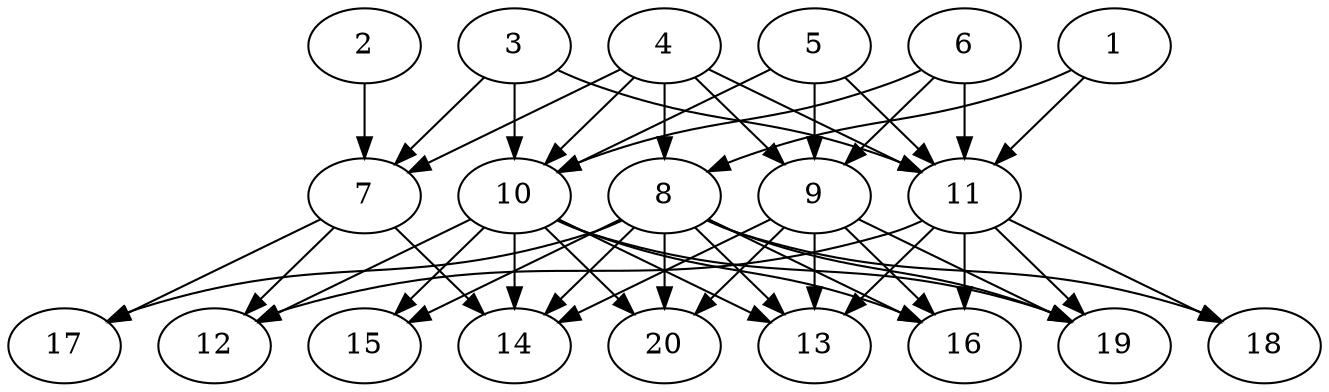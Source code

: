 // DAG automatically generated by daggen at Thu Oct  3 13:58:42 2019
// ./daggen --dot -n 20 --ccr 0.3 --fat 0.7 --regular 0.5 --density 0.7 --mindata 5242880 --maxdata 52428800 
digraph G {
  1 [size="38475093", alpha="0.05", expect_size="11542528"] 
  1 -> 8 [size ="11542528"]
  1 -> 11 [size ="11542528"]
  2 [size="96525653", alpha="0.02", expect_size="28957696"] 
  2 -> 7 [size ="28957696"]
  3 [size="88715947", alpha="0.15", expect_size="26614784"] 
  3 -> 7 [size ="26614784"]
  3 -> 10 [size ="26614784"]
  3 -> 11 [size ="26614784"]
  4 [size="36679680", alpha="0.17", expect_size="11003904"] 
  4 -> 7 [size ="11003904"]
  4 -> 8 [size ="11003904"]
  4 -> 9 [size ="11003904"]
  4 -> 10 [size ="11003904"]
  4 -> 11 [size ="11003904"]
  5 [size="137390080", alpha="0.12", expect_size="41217024"] 
  5 -> 9 [size ="41217024"]
  5 -> 10 [size ="41217024"]
  5 -> 11 [size ="41217024"]
  6 [size="61610667", alpha="0.04", expect_size="18483200"] 
  6 -> 9 [size ="18483200"]
  6 -> 10 [size ="18483200"]
  6 -> 11 [size ="18483200"]
  7 [size="134690133", alpha="0.19", expect_size="40407040"] 
  7 -> 12 [size ="40407040"]
  7 -> 14 [size ="40407040"]
  7 -> 17 [size ="40407040"]
  8 [size="32938667", alpha="0.07", expect_size="9881600"] 
  8 -> 13 [size ="9881600"]
  8 -> 14 [size ="9881600"]
  8 -> 15 [size ="9881600"]
  8 -> 16 [size ="9881600"]
  8 -> 17 [size ="9881600"]
  8 -> 18 [size ="9881600"]
  8 -> 19 [size ="9881600"]
  8 -> 20 [size ="9881600"]
  9 [size="109475840", alpha="0.03", expect_size="32842752"] 
  9 -> 13 [size ="32842752"]
  9 -> 14 [size ="32842752"]
  9 -> 16 [size ="32842752"]
  9 -> 19 [size ="32842752"]
  9 -> 20 [size ="32842752"]
  10 [size="65542827", alpha="0.05", expect_size="19662848"] 
  10 -> 12 [size ="19662848"]
  10 -> 13 [size ="19662848"]
  10 -> 14 [size ="19662848"]
  10 -> 15 [size ="19662848"]
  10 -> 16 [size ="19662848"]
  10 -> 19 [size ="19662848"]
  10 -> 20 [size ="19662848"]
  11 [size="47407787", alpha="0.13", expect_size="14222336"] 
  11 -> 12 [size ="14222336"]
  11 -> 13 [size ="14222336"]
  11 -> 16 [size ="14222336"]
  11 -> 18 [size ="14222336"]
  11 -> 19 [size ="14222336"]
  12 [size="85097813", alpha="0.11", expect_size="25529344"] 
  13 [size="100802560", alpha="0.10", expect_size="30240768"] 
  14 [size="62341120", alpha="0.06", expect_size="18702336"] 
  15 [size="35423573", alpha="0.19", expect_size="10627072"] 
  16 [size="130955947", alpha="0.15", expect_size="39286784"] 
  17 [size="159034027", alpha="0.09", expect_size="47710208"] 
  18 [size="151517867", alpha="0.15", expect_size="45455360"] 
  19 [size="47267840", alpha="0.20", expect_size="14180352"] 
  20 [size="67109547", alpha="0.10", expect_size="20132864"] 
}
